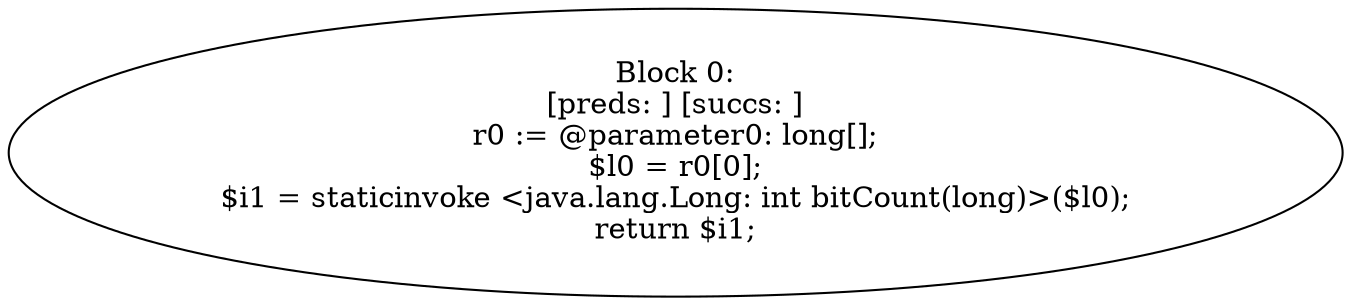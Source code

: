 digraph "unitGraph" {
    "Block 0:
[preds: ] [succs: ]
r0 := @parameter0: long[];
$l0 = r0[0];
$i1 = staticinvoke <java.lang.Long: int bitCount(long)>($l0);
return $i1;
"
}
